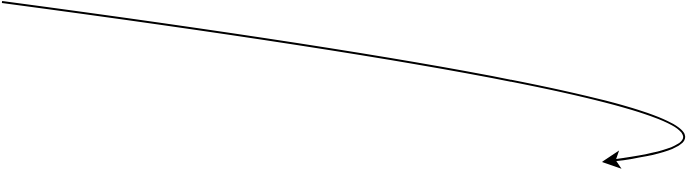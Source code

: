 <mxfile>
    <diagram id="xZTL3sdlWfb1ZYt0oh96" name="Page-1">
        <mxGraphModel dx="1426" dy="604" grid="1" gridSize="10" guides="1" tooltips="1" connect="1" arrows="1" fold="1" page="1" pageScale="1" pageWidth="850" pageHeight="1100" math="0" shadow="0">
            <root>
                <mxCell id="0"/>
                <mxCell id="1" parent="0"/>
                <mxCell id="41" style="edgeStyle=none;curved=1;html=1;entryX=1;entryY=0.5;entryDx=0;entryDy=0;" edge="1" parent="1" target="38">
                    <mxGeometry relative="1" as="geometry">
                        <mxPoint x="520" y="120" as="sourcePoint"/>
                        <mxPoint x="820" y="200" as="targetPoint"/>
                        <Array as="points">
                            <mxPoint x="970" y="180"/>
                        </Array>
                    </mxGeometry>
                </mxCell>
            </root>
        </mxGraphModel>
    </diagram>
</mxfile>